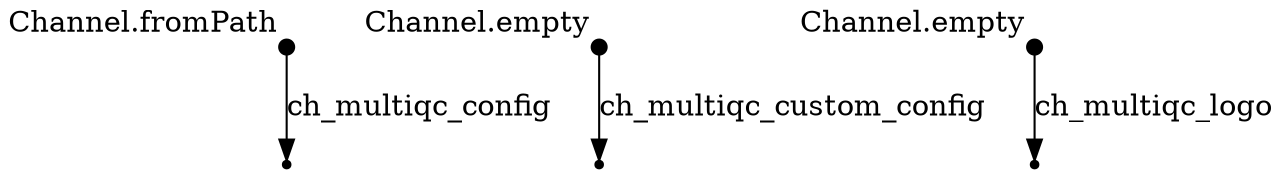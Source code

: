 digraph "gwas_dag" {
v0 [shape=point,label="",fixedsize=true,width=0.1,xlabel="Channel.fromPath"];
v1 [shape=point];
v0 -> v1 [label="ch_multiqc_config"];

v2 [shape=point,label="",fixedsize=true,width=0.1,xlabel="Channel.empty"];
v3 [shape=point];
v2 -> v3 [label="ch_multiqc_custom_config"];

v4 [shape=point,label="",fixedsize=true,width=0.1,xlabel="Channel.empty"];
v5 [shape=point];
v4 -> v5 [label="ch_multiqc_logo"];

}
